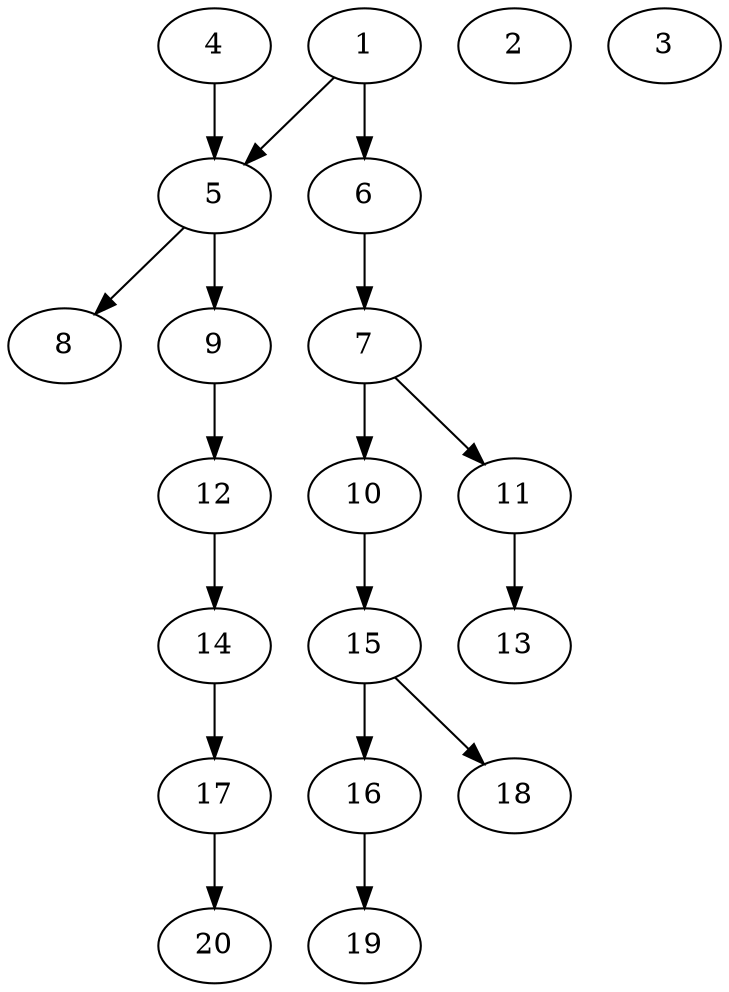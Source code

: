 // DAG (tier=1-easy, mode=data, n=20, ccr=0.348, fat=0.387, density=0.321, regular=0.635, jump=0.070, mindata=1048576, maxdata=8388608)
// DAG automatically generated by daggen at Sun Aug 24 16:33:33 2025
// /home/ermia/Project/Environments/daggen/bin/daggen --dot --ccr 0.348 --fat 0.387 --regular 0.635 --density 0.321 --jump 0.070 --mindata 1048576 --maxdata 8388608 -n 20 
digraph G {
  1 [size="99819990220907024", alpha="0.16", expect_size="49909995110453512"]
  1 -> 5 [size ="76811765547008"]
  1 -> 6 [size ="76811765547008"]
  2 [size="338379763478488640", alpha="0.16", expect_size="169189881739244320"]
  3 [size="188263353591950999552", alpha="0.05", expect_size="94131676795975499776"]
  4 [size="19815741249303460", alpha="0.15", expect_size="9907870624651730"]
  4 -> 5 [size ="16230958235648"]
  5 [size="4725372361050222", alpha="0.11", expect_size="2362686180525111"]
  5 -> 8 [size ="215458242363392"]
  5 -> 9 [size ="215458242363392"]
  6 [size="404399230364021824", alpha="0.05", expect_size="202199615182010912"]
  6 -> 7 [size ="269209095372800"]
  7 [size="339488091498604544", alpha="0.01", expect_size="169744045749302272"]
  7 -> 10 [size ="137662098833408"]
  7 -> 11 [size ="137662098833408"]
  8 [size="12495869195648850", alpha="0.16", expect_size="6247934597824425"]
  9 [size="47673567280736763904", alpha="0.15", expect_size="23836783640368381952"]
  9 -> 12 [size ="105182079746048"]
  10 [size="305201835671552000000", alpha="0.08", expect_size="152600917835776000000"]
  10 -> 15 [size ="362644766720000"]
  11 [size="18290232601773867008", alpha="0.05", expect_size="9145116300886933504"]
  11 -> 13 [size ="55535344812032"]
  12 [size="3096113910798109", alpha="0.19", expect_size="1548056955399054"]
  12 -> 14 [size ="125440635174912"]
  13 [size="129600922578124275712", alpha="0.04", expect_size="64800461289062137856"]
  14 [size="880692486896306", alpha="0.11", expect_size="440346243448153"]
  14 -> 17 [size ="35944346419200"]
  15 [size="1302771562953763", alpha="0.14", expect_size="651385781476881"]
  15 -> 16 [size ="37808538386432"]
  15 -> 18 [size ="37808538386432"]
  16 [size="73732946292375552000", alpha="0.16", expect_size="36866473146187776000"]
  16 -> 19 [size ="140668777267200"]
  17 [size="5227657907625847", alpha="0.10", expect_size="2613828953812923"]
  17 -> 20 [size ="340383707955200"]
  18 [size="166831344596312653824", alpha="0.16", expect_size="83415672298156326912"]
  19 [size="2677188424246493184", alpha="0.09", expect_size="1338594212123246592"]
  20 [size="271572309892634656", alpha="0.09", expect_size="135786154946317328"]
}
